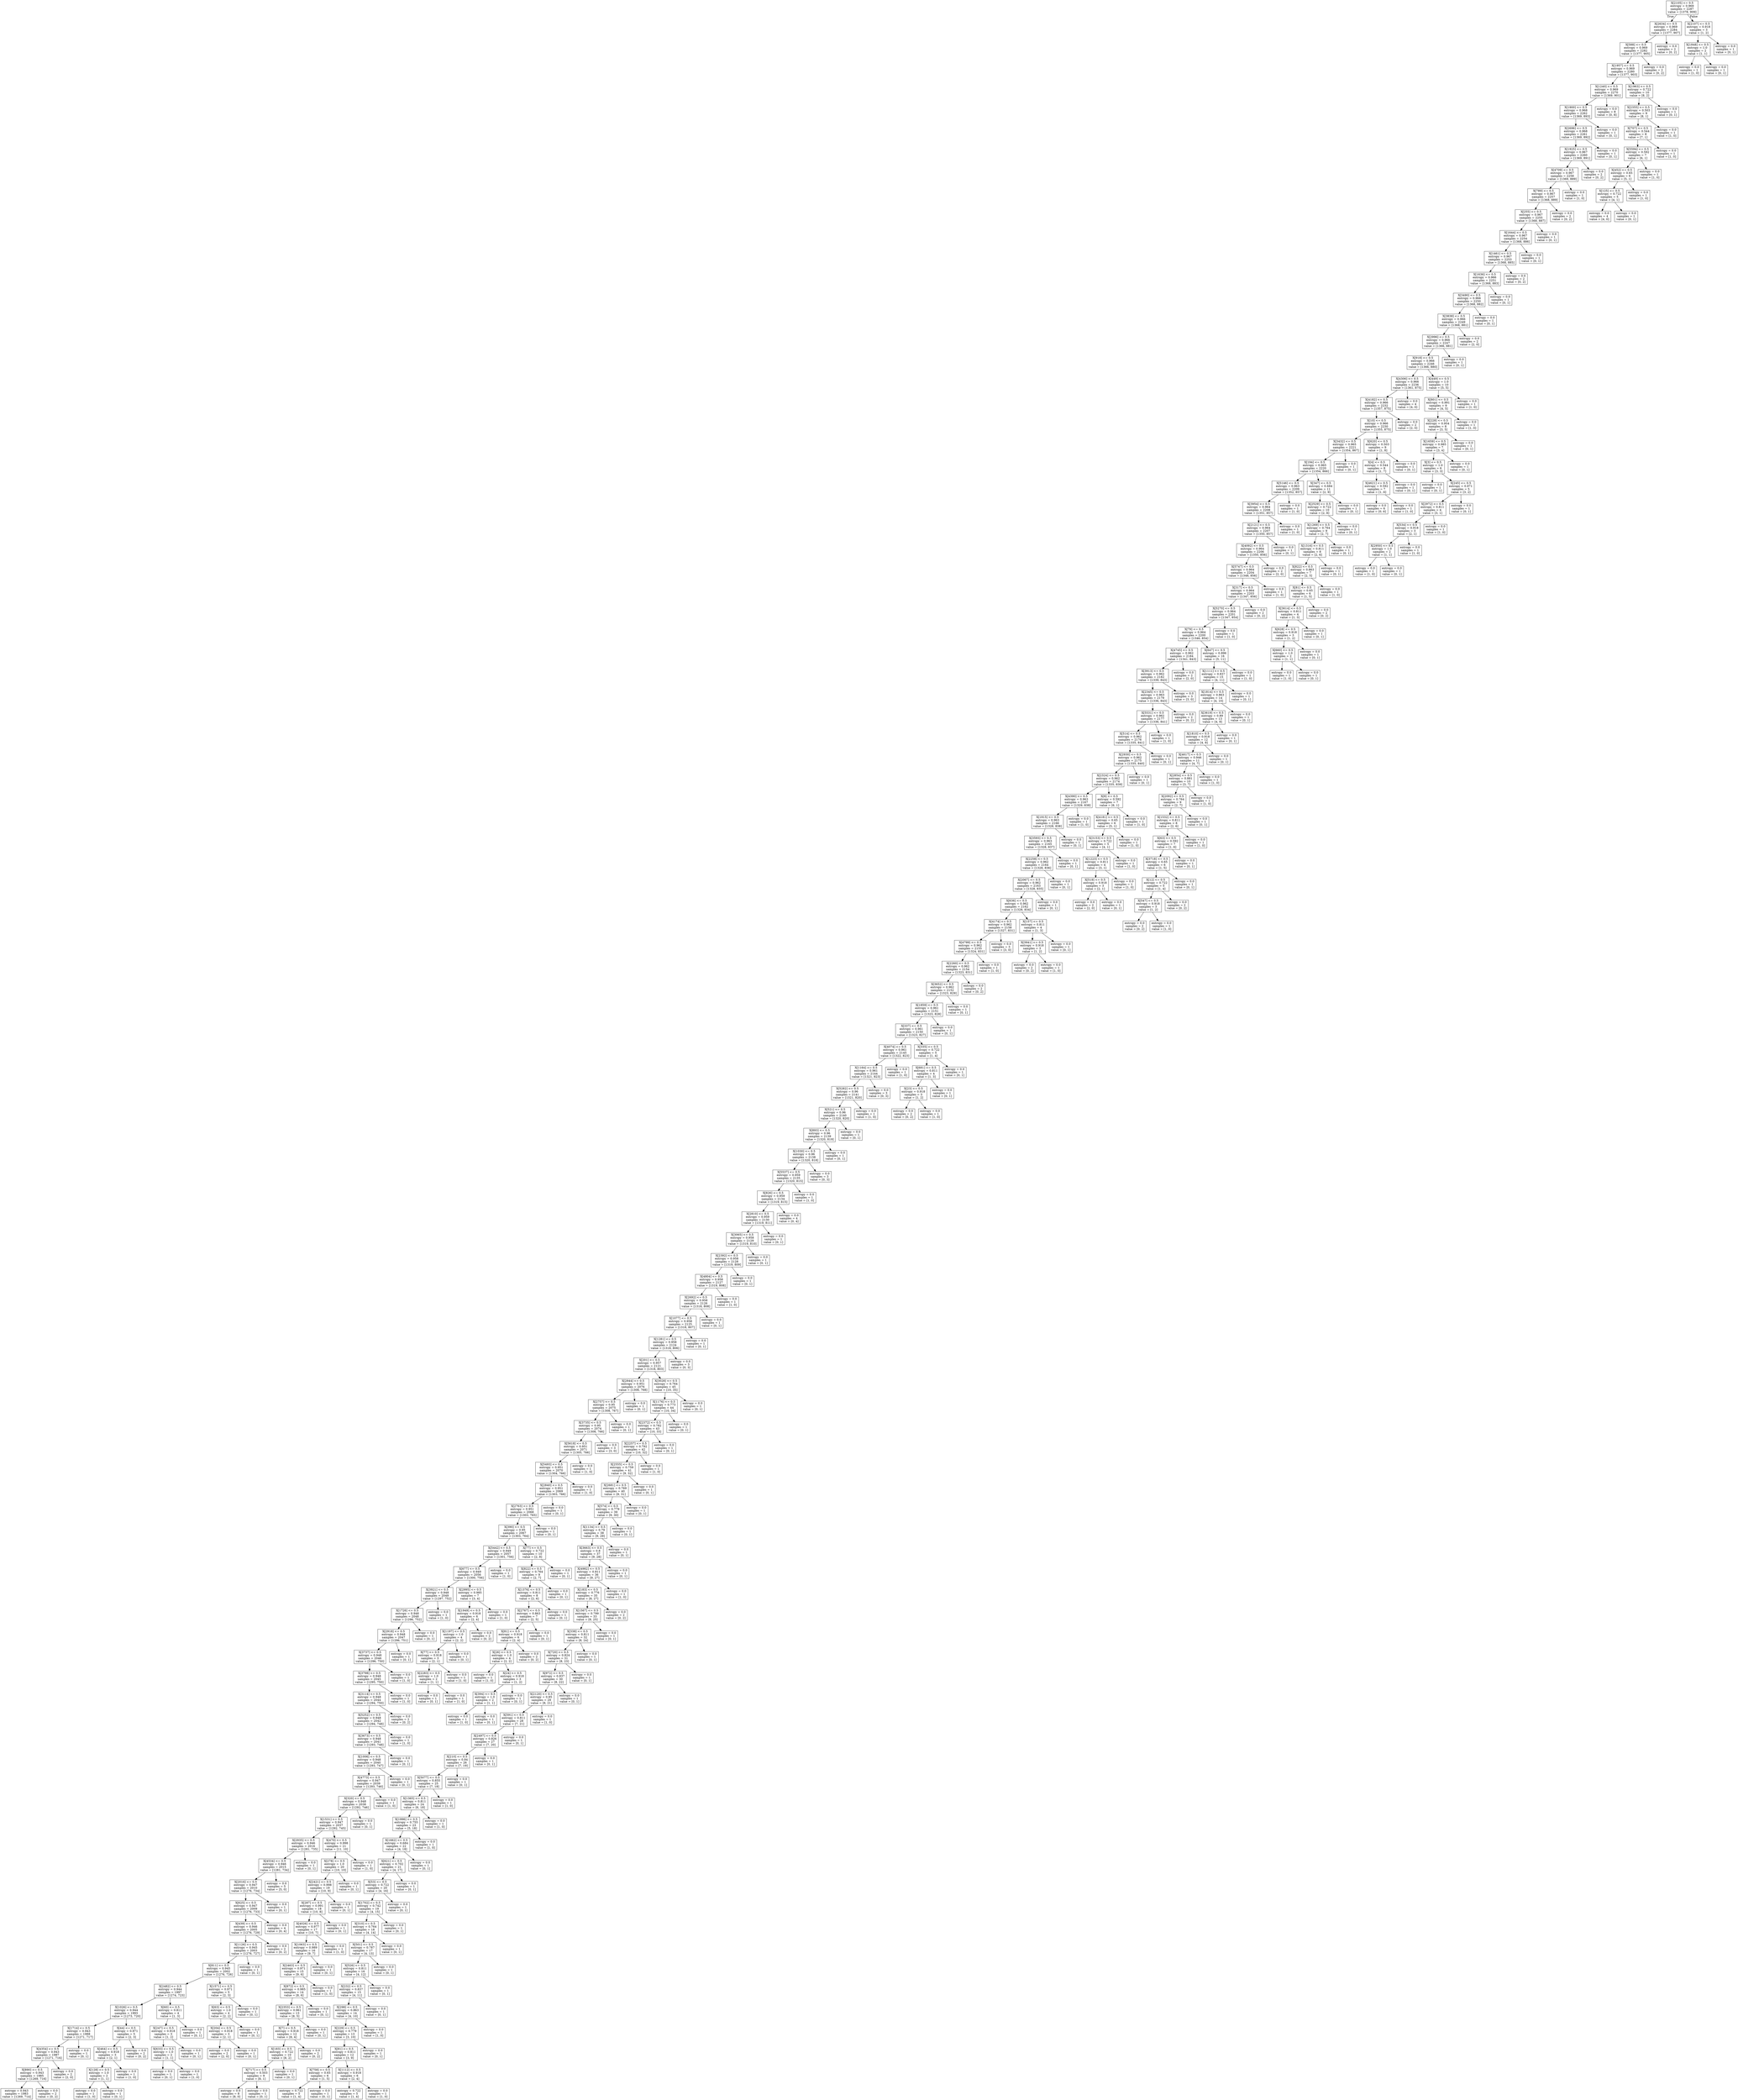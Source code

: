 digraph Tree {
node [shape=box] ;
0 [label="X[2105] <= 0.5\nentropy = 0.969\nsamples = 2287\nvalue = [1378, 909]"] ;
1 [label="X[2634] <= 0.5\nentropy = 0.969\nsamples = 2284\nvalue = [1377, 907]"] ;
0 -> 1 [labeldistance=2.5, labelangle=45, headlabel="True"] ;
2 [label="X[588] <= 0.5\nentropy = 0.969\nsamples = 2282\nvalue = [1377, 905]"] ;
1 -> 2 ;
3 [label="X[1957] <= 0.5\nentropy = 0.969\nsamples = 2280\nvalue = [1377, 903]"] ;
2 -> 3 ;
4 [label="X[1240] <= 0.5\nentropy = 0.969\nsamples = 2270\nvalue = [1369, 901]"] ;
3 -> 4 ;
5 [label="X[1900] <= 0.5\nentropy = 0.968\nsamples = 2262\nvalue = [1369, 893]"] ;
4 -> 5 ;
6 [label="X[2696] <= 0.5\nentropy = 0.968\nsamples = 2261\nvalue = [1369, 892]"] ;
5 -> 6 ;
7 [label="X[1925] <= 0.5\nentropy = 0.967\nsamples = 2260\nvalue = [1369, 891]"] ;
6 -> 7 ;
8 [label="X[4709] <= 0.5\nentropy = 0.967\nsamples = 2258\nvalue = [1369, 889]"] ;
7 -> 8 ;
9 [label="X[789] <= 0.5\nentropy = 0.967\nsamples = 2257\nvalue = [1368, 889]"] ;
8 -> 9 ;
10 [label="X[255] <= 0.5\nentropy = 0.967\nsamples = 2255\nvalue = [1368, 887]"] ;
9 -> 10 ;
11 [label="X[1644] <= 0.5\nentropy = 0.967\nsamples = 2254\nvalue = [1368, 886]"] ;
10 -> 11 ;
12 [label="X[1461] <= 0.5\nentropy = 0.967\nsamples = 2253\nvalue = [1368, 885]"] ;
11 -> 12 ;
13 [label="X[1636] <= 0.5\nentropy = 0.966\nsamples = 2251\nvalue = [1368, 883]"] ;
12 -> 13 ;
14 [label="X[3490] <= 0.5\nentropy = 0.966\nsamples = 2250\nvalue = [1368, 882]"] ;
13 -> 14 ;
15 [label="X[3838] <= 0.5\nentropy = 0.966\nsamples = 2249\nvalue = [1368, 881]"] ;
14 -> 15 ;
16 [label="X[2996] <= 0.5\nentropy = 0.966\nsamples = 2247\nvalue = [1366, 881]"] ;
15 -> 16 ;
17 [label="X[918] <= 0.5\nentropy = 0.966\nsamples = 2246\nvalue = [1366, 880]"] ;
16 -> 17 ;
18 [label="X[4306] <= 0.5\nentropy = 0.966\nsamples = 2236\nvalue = [1361, 875]"] ;
17 -> 18 ;
19 [label="X[4182] <= 0.5\nentropy = 0.966\nsamples = 2232\nvalue = [1357, 875]"] ;
18 -> 19 ;
20 [label="X[10] <= 0.5\nentropy = 0.966\nsamples = 2230\nvalue = [1355, 875]"] ;
19 -> 20 ;
21 [label="X[3432] <= 0.5\nentropy = 0.965\nsamples = 2221\nvalue = [1354, 867]"] ;
20 -> 21 ;
22 [label="X[194] <= 0.5\nentropy = 0.965\nsamples = 2220\nvalue = [1354, 866]"] ;
21 -> 22 ;
23 [label="X[5146] <= 0.5\nentropy = 0.963\nsamples = 2209\nvalue = [1352, 857]"] ;
22 -> 23 ;
24 [label="X[3954] <= 0.5\nentropy = 0.964\nsamples = 2208\nvalue = [1351, 857]"] ;
23 -> 24 ;
25 [label="X[2121] <= 0.5\nentropy = 0.964\nsamples = 2207\nvalue = [1350, 857]"] ;
24 -> 25 ;
26 [label="X[4092] <= 0.5\nentropy = 0.964\nsamples = 2206\nvalue = [1350, 856]"] ;
25 -> 26 ;
27 [label="X[5747] <= 0.5\nentropy = 0.964\nsamples = 2204\nvalue = [1348, 856]"] ;
26 -> 27 ;
28 [label="X[317] <= 0.5\nentropy = 0.964\nsamples = 2203\nvalue = [1347, 856]"] ;
27 -> 28 ;
29 [label="X[5270] <= 0.5\nentropy = 0.964\nsamples = 2201\nvalue = [1347, 854]"] ;
28 -> 29 ;
30 [label="X[79] <= 0.5\nentropy = 0.964\nsamples = 2200\nvalue = [1346, 854]"] ;
29 -> 30 ;
31 [label="X[4745] <= 0.5\nentropy = 0.962\nsamples = 2184\nvalue = [1341, 843]"] ;
30 -> 31 ;
32 [label="X[3913] <= 0.5\nentropy = 0.962\nsamples = 2182\nvalue = [1339, 843]"] ;
31 -> 32 ;
33 [label="X[2345] <= 0.5\nentropy = 0.963\nsamples = 2179\nvalue = [1336, 843]"] ;
32 -> 33 ;
34 [label="X[5531] <= 0.5\nentropy = 0.962\nsamples = 2177\nvalue = [1336, 841]"] ;
33 -> 34 ;
35 [label="X[514] <= 0.5\nentropy = 0.962\nsamples = 2176\nvalue = [1335, 841]"] ;
34 -> 35 ;
36 [label="X[2930] <= 0.5\nentropy = 0.962\nsamples = 2175\nvalue = [1335, 840]"] ;
35 -> 36 ;
37 [label="X[2324] <= 0.5\nentropy = 0.962\nsamples = 2174\nvalue = [1335, 839]"] ;
36 -> 37 ;
38 [label="X[4390] <= 0.5\nentropy = 0.963\nsamples = 2167\nvalue = [1329, 838]"] ;
37 -> 38 ;
39 [label="X[1915] <= 0.5\nentropy = 0.963\nsamples = 2166\nvalue = [1328, 838]"] ;
38 -> 39 ;
40 [label="X[3593] <= 0.5\nentropy = 0.963\nsamples = 2165\nvalue = [1328, 837]"] ;
39 -> 40 ;
41 [label="X[2258] <= 0.5\nentropy = 0.962\nsamples = 2164\nvalue = [1328, 836]"] ;
40 -> 41 ;
42 [label="X[2067] <= 0.5\nentropy = 0.962\nsamples = 2163\nvalue = [1328, 835]"] ;
41 -> 42 ;
43 [label="X[636] <= 0.5\nentropy = 0.962\nsamples = 2162\nvalue = [1328, 834]"] ;
42 -> 43 ;
44 [label="X[4174] <= 0.5\nentropy = 0.962\nsamples = 2158\nvalue = [1327, 831]"] ;
43 -> 44 ;
45 [label="X[4799] <= 0.5\nentropy = 0.962\nsamples = 2155\nvalue = [1324, 831]"] ;
44 -> 45 ;
46 [label="X[2260] <= 0.5\nentropy = 0.962\nsamples = 2154\nvalue = [1323, 831]"] ;
45 -> 46 ;
47 [label="X[3652] <= 0.5\nentropy = 0.962\nsamples = 2152\nvalue = [1323, 829]"] ;
46 -> 47 ;
48 [label="X[1859] <= 0.5\nentropy = 0.961\nsamples = 2151\nvalue = [1323, 828]"] ;
47 -> 48 ;
49 [label="X[337] <= 0.5\nentropy = 0.961\nsamples = 2150\nvalue = [1323, 827]"] ;
48 -> 49 ;
50 [label="X[4074] <= 0.5\nentropy = 0.961\nsamples = 2145\nvalue = [1322, 823]"] ;
49 -> 50 ;
51 [label="X[1164] <= 0.5\nentropy = 0.961\nsamples = 2144\nvalue = [1321, 823]"] ;
50 -> 51 ;
52 [label="X[5282] <= 0.5\nentropy = 0.96\nsamples = 2141\nvalue = [1321, 820]"] ;
51 -> 52 ;
53 [label="X[521] <= 0.5\nentropy = 0.96\nsamples = 2140\nvalue = [1320, 820]"] ;
52 -> 53 ;
54 [label="X[893] <= 0.5\nentropy = 0.96\nsamples = 2139\nvalue = [1320, 819]"] ;
53 -> 54 ;
55 [label="X[1030] <= 0.5\nentropy = 0.96\nsamples = 2138\nvalue = [1320, 818]"] ;
54 -> 55 ;
56 [label="X[5537] <= 0.5\nentropy = 0.959\nsamples = 2135\nvalue = [1320, 815]"] ;
55 -> 56 ;
57 [label="X[826] <= 0.5\nentropy = 0.959\nsamples = 2134\nvalue = [1319, 815]"] ;
56 -> 57 ;
58 [label="X[2810] <= 0.5\nentropy = 0.959\nsamples = 2130\nvalue = [1319, 811]"] ;
57 -> 58 ;
59 [label="X[3065] <= 0.5\nentropy = 0.958\nsamples = 2129\nvalue = [1319, 810]"] ;
58 -> 59 ;
60 [label="X[2392] <= 0.5\nentropy = 0.958\nsamples = 2128\nvalue = [1319, 809]"] ;
59 -> 60 ;
61 [label="X[4804] <= 0.5\nentropy = 0.958\nsamples = 2127\nvalue = [1319, 808]"] ;
60 -> 61 ;
62 [label="X[2692] <= 0.5\nentropy = 0.958\nsamples = 2126\nvalue = [1318, 808]"] ;
61 -> 62 ;
63 [label="X[1077] <= 0.5\nentropy = 0.958\nsamples = 2125\nvalue = [1318, 807]"] ;
62 -> 63 ;
64 [label="X[1281] <= 0.5\nentropy = 0.958\nsamples = 2124\nvalue = [1318, 806]"] ;
63 -> 64 ;
65 [label="X[201] <= 0.5\nentropy = 0.957\nsamples = 2121\nvalue = [1318, 803]"] ;
64 -> 65 ;
66 [label="X[2844] <= 0.5\nentropy = 0.951\nsamples = 2076\nvalue = [1308, 768]"] ;
65 -> 66 ;
67 [label="X[2757] <= 0.5\nentropy = 0.95\nsamples = 2075\nvalue = [1308, 767]"] ;
66 -> 67 ;
68 [label="X[3735] <= 0.5\nentropy = 0.95\nsamples = 2074\nvalue = [1308, 766]"] ;
67 -> 68 ;
69 [label="X[5618] <= 0.5\nentropy = 0.951\nsamples = 2071\nvalue = [1305, 766]"] ;
68 -> 69 ;
70 [label="X[5493] <= 0.5\nentropy = 0.951\nsamples = 2070\nvalue = [1304, 766]"] ;
69 -> 70 ;
71 [label="X[2840] <= 0.5\nentropy = 0.951\nsamples = 2069\nvalue = [1303, 766]"] ;
70 -> 71 ;
72 [label="X[2763] <= 0.5\nentropy = 0.951\nsamples = 2068\nvalue = [1303, 765]"] ;
71 -> 72 ;
73 [label="X[390] <= 0.5\nentropy = 0.95\nsamples = 2067\nvalue = [1303, 764]"] ;
72 -> 73 ;
74 [label="X[5442] <= 0.5\nentropy = 0.949\nsamples = 2057\nvalue = [1301, 756]"] ;
73 -> 74 ;
75 [label="X[677] <= 0.5\nentropy = 0.949\nsamples = 2056\nvalue = [1300, 756]"] ;
74 -> 75 ;
76 [label="X[3921] <= 0.5\nentropy = 0.948\nsamples = 2049\nvalue = [1297, 752]"] ;
75 -> 76 ;
77 [label="X[1726] <= 0.5\nentropy = 0.948\nsamples = 2048\nvalue = [1296, 752]"] ;
76 -> 77 ;
78 [label="X[2918] <= 0.5\nentropy = 0.948\nsamples = 2047\nvalue = [1296, 751]"] ;
77 -> 78 ;
79 [label="X[3737] <= 0.5\nentropy = 0.948\nsamples = 2046\nvalue = [1296, 750]"] ;
78 -> 79 ;
80 [label="X[3798] <= 0.5\nentropy = 0.948\nsamples = 2045\nvalue = [1295, 750]"] ;
79 -> 80 ;
81 [label="X[3114] <= 0.5\nentropy = 0.948\nsamples = 2044\nvalue = [1294, 750]"] ;
80 -> 81 ;
82 [label="X[5252] <= 0.5\nentropy = 0.948\nsamples = 2042\nvalue = [1294, 748]"] ;
81 -> 82 ;
83 [label="X[3673] <= 0.5\nentropy = 0.948\nsamples = 2041\nvalue = [1293, 748]"] ;
82 -> 83 ;
84 [label="X[1006] <= 0.5\nentropy = 0.948\nsamples = 2040\nvalue = [1293, 747]"] ;
83 -> 84 ;
85 [label="X[4773] <= 0.5\nentropy = 0.947\nsamples = 2039\nvalue = [1293, 746]"] ;
84 -> 85 ;
86 [label="X[320] <= 0.5\nentropy = 0.948\nsamples = 2038\nvalue = [1292, 746]"] ;
85 -> 86 ;
87 [label="X[1531] <= 0.5\nentropy = 0.947\nsamples = 2037\nvalue = [1292, 745]"] ;
86 -> 87 ;
88 [label="X[2935] <= 0.5\nentropy = 0.946\nsamples = 2016\nvalue = [1281, 735]"] ;
87 -> 88 ;
89 [label="X[4534] <= 0.5\nentropy = 0.946\nsamples = 2015\nvalue = [1281, 734]"] ;
88 -> 89 ;
90 [label="X[2016] <= 0.5\nentropy = 0.947\nsamples = 2010\nvalue = [1276, 734]"] ;
89 -> 90 ;
91 [label="X[625] <= 0.5\nentropy = 0.947\nsamples = 2009\nvalue = [1276, 733]"] ;
90 -> 91 ;
92 [label="X[439] <= 0.5\nentropy = 0.946\nsamples = 2005\nvalue = [1276, 729]"] ;
91 -> 92 ;
93 [label="X[1126] <= 0.5\nentropy = 0.945\nsamples = 2003\nvalue = [1276, 727]"] ;
92 -> 93 ;
94 [label="X[811] <= 0.5\nentropy = 0.945\nsamples = 2002\nvalue = [1276, 726]"] ;
93 -> 94 ;
95 [label="X[2482] <= 0.5\nentropy = 0.944\nsamples = 1997\nvalue = [1274, 723]"] ;
94 -> 95 ;
96 [label="X[1026] <= 0.5\nentropy = 0.944\nsamples = 1993\nvalue = [1273, 720]"] ;
95 -> 96 ;
97 [label="X[1714] <= 0.5\nentropy = 0.943\nsamples = 1988\nvalue = [1271, 717]"] ;
96 -> 97 ;
98 [label="X[4354] <= 0.5\nentropy = 0.943\nsamples = 1987\nvalue = [1271, 716]"] ;
97 -> 98 ;
99 [label="X[890] <= 0.5\nentropy = 0.943\nsamples = 1985\nvalue = [1269, 716]"] ;
98 -> 99 ;
100 [label="entropy = 0.943\nsamples = 1983\nvalue = [1269, 714]"] ;
99 -> 100 ;
101 [label="entropy = 0.0\nsamples = 2\nvalue = [0, 2]"] ;
99 -> 101 ;
102 [label="entropy = 0.0\nsamples = 2\nvalue = [2, 0]"] ;
98 -> 102 ;
103 [label="entropy = 0.0\nsamples = 1\nvalue = [0, 1]"] ;
97 -> 103 ;
104 [label="X[44] <= 0.5\nentropy = 0.971\nsamples = 5\nvalue = [2, 3]"] ;
96 -> 104 ;
105 [label="X[464] <= 0.5\nentropy = 0.918\nsamples = 3\nvalue = [2, 1]"] ;
104 -> 105 ;
106 [label="X[128] <= 0.5\nentropy = 1.0\nsamples = 2\nvalue = [1, 1]"] ;
105 -> 106 ;
107 [label="entropy = 0.0\nsamples = 1\nvalue = [1, 0]"] ;
106 -> 107 ;
108 [label="entropy = 0.0\nsamples = 1\nvalue = [0, 1]"] ;
106 -> 108 ;
109 [label="entropy = 0.0\nsamples = 1\nvalue = [1, 0]"] ;
105 -> 109 ;
110 [label="entropy = 0.0\nsamples = 2\nvalue = [0, 2]"] ;
104 -> 110 ;
111 [label="X[60] <= 0.5\nentropy = 0.811\nsamples = 4\nvalue = [1, 3]"] ;
95 -> 111 ;
112 [label="X[247] <= 0.5\nentropy = 0.918\nsamples = 3\nvalue = [1, 2]"] ;
111 -> 112 ;
113 [label="X[633] <= 0.5\nentropy = 1.0\nsamples = 2\nvalue = [1, 1]"] ;
112 -> 113 ;
114 [label="entropy = 0.0\nsamples = 1\nvalue = [0, 1]"] ;
113 -> 114 ;
115 [label="entropy = 0.0\nsamples = 1\nvalue = [1, 0]"] ;
113 -> 115 ;
116 [label="entropy = 0.0\nsamples = 1\nvalue = [0, 1]"] ;
112 -> 116 ;
117 [label="entropy = 0.0\nsamples = 1\nvalue = [0, 1]"] ;
111 -> 117 ;
118 [label="X[1571] <= 0.5\nentropy = 0.971\nsamples = 5\nvalue = [2, 3]"] ;
94 -> 118 ;
119 [label="X[63] <= 0.5\nentropy = 1.0\nsamples = 4\nvalue = [2, 2]"] ;
118 -> 119 ;
120 [label="X[204] <= 0.5\nentropy = 0.918\nsamples = 3\nvalue = [2, 1]"] ;
119 -> 120 ;
121 [label="entropy = 0.0\nsamples = 2\nvalue = [2, 0]"] ;
120 -> 121 ;
122 [label="entropy = 0.0\nsamples = 1\nvalue = [0, 1]"] ;
120 -> 122 ;
123 [label="entropy = 0.0\nsamples = 1\nvalue = [0, 1]"] ;
119 -> 123 ;
124 [label="entropy = 0.0\nsamples = 1\nvalue = [0, 1]"] ;
118 -> 124 ;
125 [label="entropy = 0.0\nsamples = 1\nvalue = [0, 1]"] ;
93 -> 125 ;
126 [label="entropy = 0.0\nsamples = 2\nvalue = [0, 2]"] ;
92 -> 126 ;
127 [label="entropy = 0.0\nsamples = 4\nvalue = [0, 4]"] ;
91 -> 127 ;
128 [label="entropy = 0.0\nsamples = 1\nvalue = [0, 1]"] ;
90 -> 128 ;
129 [label="entropy = 0.0\nsamples = 5\nvalue = [5, 0]"] ;
89 -> 129 ;
130 [label="entropy = 0.0\nsamples = 1\nvalue = [0, 1]"] ;
88 -> 130 ;
131 [label="X[470] <= 0.5\nentropy = 0.998\nsamples = 21\nvalue = [11, 10]"] ;
87 -> 131 ;
132 [label="X[278] <= 0.5\nentropy = 1.0\nsamples = 20\nvalue = [10, 10]"] ;
131 -> 132 ;
133 [label="X[2421] <= 0.5\nentropy = 0.998\nsamples = 19\nvalue = [10, 9]"] ;
132 -> 133 ;
134 [label="X[287] <= 0.5\nentropy = 0.991\nsamples = 18\nvalue = [10, 8]"] ;
133 -> 134 ;
135 [label="X[4026] <= 0.5\nentropy = 0.977\nsamples = 17\nvalue = [10, 7]"] ;
134 -> 135 ;
136 [label="X[1063] <= 0.5\nentropy = 0.989\nsamples = 16\nvalue = [9, 7]"] ;
135 -> 136 ;
137 [label="X[2463] <= 0.5\nentropy = 0.971\nsamples = 15\nvalue = [9, 6]"] ;
136 -> 137 ;
138 [label="X[872] <= 0.5\nentropy = 0.985\nsamples = 14\nvalue = [8, 6]"] ;
137 -> 138 ;
139 [label="X[2353] <= 0.5\nentropy = 0.961\nsamples = 13\nvalue = [8, 5]"] ;
138 -> 139 ;
140 [label="X[7] <= 0.5\nentropy = 0.918\nsamples = 12\nvalue = [8, 4]"] ;
139 -> 140 ;
141 [label="X[183] <= 0.5\nentropy = 0.722\nsamples = 10\nvalue = [8, 2]"] ;
140 -> 141 ;
142 [label="X[717] <= 0.5\nentropy = 0.503\nsamples = 9\nvalue = [8, 1]"] ;
141 -> 142 ;
143 [label="entropy = 0.0\nsamples = 8\nvalue = [8, 0]"] ;
142 -> 143 ;
144 [label="entropy = 0.0\nsamples = 1\nvalue = [0, 1]"] ;
142 -> 144 ;
145 [label="entropy = 0.0\nsamples = 1\nvalue = [0, 1]"] ;
141 -> 145 ;
146 [label="entropy = 0.0\nsamples = 2\nvalue = [0, 2]"] ;
140 -> 146 ;
147 [label="entropy = 0.0\nsamples = 1\nvalue = [0, 1]"] ;
139 -> 147 ;
148 [label="entropy = 0.0\nsamples = 1\nvalue = [0, 1]"] ;
138 -> 148 ;
149 [label="entropy = 0.0\nsamples = 1\nvalue = [1, 0]"] ;
137 -> 149 ;
150 [label="entropy = 0.0\nsamples = 1\nvalue = [0, 1]"] ;
136 -> 150 ;
151 [label="entropy = 0.0\nsamples = 1\nvalue = [1, 0]"] ;
135 -> 151 ;
152 [label="entropy = 0.0\nsamples = 1\nvalue = [0, 1]"] ;
134 -> 152 ;
153 [label="entropy = 0.0\nsamples = 1\nvalue = [0, 1]"] ;
133 -> 153 ;
154 [label="entropy = 0.0\nsamples = 1\nvalue = [0, 1]"] ;
132 -> 154 ;
155 [label="entropy = 0.0\nsamples = 1\nvalue = [1, 0]"] ;
131 -> 155 ;
156 [label="entropy = 0.0\nsamples = 1\nvalue = [0, 1]"] ;
86 -> 156 ;
157 [label="entropy = 0.0\nsamples = 1\nvalue = [1, 0]"] ;
85 -> 157 ;
158 [label="entropy = 0.0\nsamples = 1\nvalue = [0, 1]"] ;
84 -> 158 ;
159 [label="entropy = 0.0\nsamples = 1\nvalue = [0, 1]"] ;
83 -> 159 ;
160 [label="entropy = 0.0\nsamples = 1\nvalue = [1, 0]"] ;
82 -> 160 ;
161 [label="entropy = 0.0\nsamples = 2\nvalue = [0, 2]"] ;
81 -> 161 ;
162 [label="entropy = 0.0\nsamples = 1\nvalue = [1, 0]"] ;
80 -> 162 ;
163 [label="entropy = 0.0\nsamples = 1\nvalue = [1, 0]"] ;
79 -> 163 ;
164 [label="entropy = 0.0\nsamples = 1\nvalue = [0, 1]"] ;
78 -> 164 ;
165 [label="entropy = 0.0\nsamples = 1\nvalue = [0, 1]"] ;
77 -> 165 ;
166 [label="entropy = 0.0\nsamples = 1\nvalue = [1, 0]"] ;
76 -> 166 ;
167 [label="X[2995] <= 0.5\nentropy = 0.985\nsamples = 7\nvalue = [3, 4]"] ;
75 -> 167 ;
168 [label="X[1949] <= 0.5\nentropy = 0.918\nsamples = 6\nvalue = [2, 4]"] ;
167 -> 168 ;
169 [label="X[1197] <= 0.5\nentropy = 1.0\nsamples = 4\nvalue = [2, 2]"] ;
168 -> 169 ;
170 [label="X[77] <= 0.5\nentropy = 0.918\nsamples = 3\nvalue = [2, 1]"] ;
169 -> 170 ;
171 [label="X[2283] <= 0.5\nentropy = 1.0\nsamples = 2\nvalue = [1, 1]"] ;
170 -> 171 ;
172 [label="entropy = 0.0\nsamples = 1\nvalue = [0, 1]"] ;
171 -> 172 ;
173 [label="entropy = 0.0\nsamples = 1\nvalue = [1, 0]"] ;
171 -> 173 ;
174 [label="entropy = 0.0\nsamples = 1\nvalue = [1, 0]"] ;
170 -> 174 ;
175 [label="entropy = 0.0\nsamples = 1\nvalue = [0, 1]"] ;
169 -> 175 ;
176 [label="entropy = 0.0\nsamples = 2\nvalue = [0, 2]"] ;
168 -> 176 ;
177 [label="entropy = 0.0\nsamples = 1\nvalue = [1, 0]"] ;
167 -> 177 ;
178 [label="entropy = 0.0\nsamples = 1\nvalue = [1, 0]"] ;
74 -> 178 ;
179 [label="X[77] <= 0.5\nentropy = 0.722\nsamples = 10\nvalue = [2, 8]"] ;
73 -> 179 ;
180 [label="X[822] <= 0.5\nentropy = 0.764\nsamples = 9\nvalue = [2, 7]"] ;
179 -> 180 ;
181 [label="X[1376] <= 0.5\nentropy = 0.811\nsamples = 8\nvalue = [2, 6]"] ;
180 -> 181 ;
182 [label="X[2767] <= 0.5\nentropy = 0.863\nsamples = 7\nvalue = [2, 5]"] ;
181 -> 182 ;
183 [label="X[81] <= 0.5\nentropy = 0.918\nsamples = 6\nvalue = [2, 4]"] ;
182 -> 183 ;
184 [label="X[26] <= 0.5\nentropy = 1.0\nsamples = 4\nvalue = [2, 2]"] ;
183 -> 184 ;
185 [label="entropy = 0.0\nsamples = 1\nvalue = [1, 0]"] ;
184 -> 185 ;
186 [label="X[24] <= 0.5\nentropy = 0.918\nsamples = 3\nvalue = [1, 2]"] ;
184 -> 186 ;
187 [label="X[394] <= 0.5\nentropy = 1.0\nsamples = 2\nvalue = [1, 1]"] ;
186 -> 187 ;
188 [label="entropy = 0.0\nsamples = 1\nvalue = [1, 0]"] ;
187 -> 188 ;
189 [label="entropy = 0.0\nsamples = 1\nvalue = [0, 1]"] ;
187 -> 189 ;
190 [label="entropy = 0.0\nsamples = 1\nvalue = [0, 1]"] ;
186 -> 190 ;
191 [label="entropy = 0.0\nsamples = 2\nvalue = [0, 2]"] ;
183 -> 191 ;
192 [label="entropy = 0.0\nsamples = 1\nvalue = [0, 1]"] ;
182 -> 192 ;
193 [label="entropy = 0.0\nsamples = 1\nvalue = [0, 1]"] ;
181 -> 193 ;
194 [label="entropy = 0.0\nsamples = 1\nvalue = [0, 1]"] ;
180 -> 194 ;
195 [label="entropy = 0.0\nsamples = 1\nvalue = [0, 1]"] ;
179 -> 195 ;
196 [label="entropy = 0.0\nsamples = 1\nvalue = [0, 1]"] ;
72 -> 196 ;
197 [label="entropy = 0.0\nsamples = 1\nvalue = [0, 1]"] ;
71 -> 197 ;
198 [label="entropy = 0.0\nsamples = 1\nvalue = [1, 0]"] ;
70 -> 198 ;
199 [label="entropy = 0.0\nsamples = 1\nvalue = [1, 0]"] ;
69 -> 199 ;
200 [label="entropy = 0.0\nsamples = 3\nvalue = [3, 0]"] ;
68 -> 200 ;
201 [label="entropy = 0.0\nsamples = 1\nvalue = [0, 1]"] ;
67 -> 201 ;
202 [label="entropy = 0.0\nsamples = 1\nvalue = [0, 1]"] ;
66 -> 202 ;
203 [label="X[3028] <= 0.5\nentropy = 0.764\nsamples = 45\nvalue = [10, 35]"] ;
65 -> 203 ;
204 [label="X[1176] <= 0.5\nentropy = 0.773\nsamples = 44\nvalue = [10, 34]"] ;
203 -> 204 ;
205 [label="X[2372] <= 0.5\nentropy = 0.782\nsamples = 43\nvalue = [10, 33]"] ;
204 -> 205 ;
206 [label="X[2257] <= 0.5\nentropy = 0.792\nsamples = 42\nvalue = [10, 32]"] ;
205 -> 206 ;
207 [label="X[2555] <= 0.5\nentropy = 0.759\nsamples = 41\nvalue = [9, 32]"] ;
206 -> 207 ;
208 [label="X[2681] <= 0.5\nentropy = 0.769\nsamples = 40\nvalue = [9, 31]"] ;
207 -> 208 ;
209 [label="X[574] <= 0.5\nentropy = 0.779\nsamples = 39\nvalue = [9, 30]"] ;
208 -> 209 ;
210 [label="X[1134] <= 0.5\nentropy = 0.79\nsamples = 38\nvalue = [9, 29]"] ;
209 -> 210 ;
211 [label="X[3663] <= 0.5\nentropy = 0.8\nsamples = 37\nvalue = [9, 28]"] ;
210 -> 211 ;
212 [label="X[4982] <= 0.5\nentropy = 0.811\nsamples = 36\nvalue = [9, 27]"] ;
211 -> 212 ;
213 [label="X[183] <= 0.5\nentropy = 0.776\nsamples = 35\nvalue = [8, 27]"] ;
212 -> 213 ;
214 [label="X[1567] <= 0.5\nentropy = 0.799\nsamples = 33\nvalue = [8, 25]"] ;
213 -> 214 ;
215 [label="X[338] <= 0.5\nentropy = 0.811\nsamples = 32\nvalue = [8, 24]"] ;
214 -> 215 ;
216 [label="X[720] <= 0.5\nentropy = 0.824\nsamples = 31\nvalue = [8, 23]"] ;
215 -> 216 ;
217 [label="X[972] <= 0.5\nentropy = 0.837\nsamples = 30\nvalue = [8, 22]"] ;
216 -> 217 ;
218 [label="X[2120] <= 0.5\nentropy = 0.85\nsamples = 29\nvalue = [8, 21]"] ;
217 -> 218 ;
219 [label="X[591] <= 0.5\nentropy = 0.811\nsamples = 28\nvalue = [7, 21]"] ;
218 -> 219 ;
220 [label="X[2497] <= 0.5\nentropy = 0.826\nsamples = 27\nvalue = [7, 20]"] ;
219 -> 220 ;
221 [label="X[210] <= 0.5\nentropy = 0.84\nsamples = 26\nvalue = [7, 19]"] ;
220 -> 221 ;
222 [label="X[5077] <= 0.5\nentropy = 0.855\nsamples = 25\nvalue = [7, 18]"] ;
221 -> 222 ;
223 [label="X[1365] <= 0.5\nentropy = 0.811\nsamples = 24\nvalue = [6, 18]"] ;
222 -> 223 ;
224 [label="X[1996] <= 0.5\nentropy = 0.755\nsamples = 23\nvalue = [5, 18]"] ;
223 -> 224 ;
225 [label="X[1662] <= 0.5\nentropy = 0.684\nsamples = 22\nvalue = [4, 18]"] ;
224 -> 225 ;
226 [label="X[621] <= 0.5\nentropy = 0.702\nsamples = 21\nvalue = [4, 17]"] ;
225 -> 226 ;
227 [label="X[53] <= 0.5\nentropy = 0.722\nsamples = 20\nvalue = [4, 16]"] ;
226 -> 227 ;
228 [label="X[1702] <= 0.5\nentropy = 0.742\nsamples = 19\nvalue = [4, 15]"] ;
227 -> 228 ;
229 [label="X[310] <= 0.5\nentropy = 0.764\nsamples = 18\nvalue = [4, 14]"] ;
228 -> 229 ;
230 [label="X[501] <= 0.5\nentropy = 0.787\nsamples = 17\nvalue = [4, 13]"] ;
229 -> 230 ;
231 [label="X[526] <= 0.5\nentropy = 0.811\nsamples = 16\nvalue = [4, 12]"] ;
230 -> 231 ;
232 [label="X[232] <= 0.5\nentropy = 0.837\nsamples = 15\nvalue = [4, 11]"] ;
231 -> 232 ;
233 [label="X[298] <= 0.5\nentropy = 0.863\nsamples = 14\nvalue = [4, 10]"] ;
232 -> 233 ;
234 [label="X[229] <= 0.5\nentropy = 0.779\nsamples = 13\nvalue = [3, 10]"] ;
233 -> 234 ;
235 [label="X[81] <= 0.5\nentropy = 0.811\nsamples = 12\nvalue = [3, 9]"] ;
234 -> 235 ;
236 [label="X[758] <= 0.5\nentropy = 0.65\nsamples = 6\nvalue = [1, 5]"] ;
235 -> 236 ;
237 [label="entropy = 0.722\nsamples = 5\nvalue = [1, 4]"] ;
236 -> 237 ;
238 [label="entropy = 0.0\nsamples = 1\nvalue = [0, 1]"] ;
236 -> 238 ;
239 [label="X[1112] <= 0.5\nentropy = 0.918\nsamples = 6\nvalue = [2, 4]"] ;
235 -> 239 ;
240 [label="entropy = 0.722\nsamples = 5\nvalue = [1, 4]"] ;
239 -> 240 ;
241 [label="entropy = 0.0\nsamples = 1\nvalue = [1, 0]"] ;
239 -> 241 ;
242 [label="entropy = 0.0\nsamples = 1\nvalue = [0, 1]"] ;
234 -> 242 ;
243 [label="entropy = 0.0\nsamples = 1\nvalue = [1, 0]"] ;
233 -> 243 ;
244 [label="entropy = 0.0\nsamples = 1\nvalue = [0, 1]"] ;
232 -> 244 ;
245 [label="entropy = 0.0\nsamples = 1\nvalue = [0, 1]"] ;
231 -> 245 ;
246 [label="entropy = 0.0\nsamples = 1\nvalue = [0, 1]"] ;
230 -> 246 ;
247 [label="entropy = 0.0\nsamples = 1\nvalue = [0, 1]"] ;
229 -> 247 ;
248 [label="entropy = 0.0\nsamples = 1\nvalue = [0, 1]"] ;
228 -> 248 ;
249 [label="entropy = 0.0\nsamples = 1\nvalue = [0, 1]"] ;
227 -> 249 ;
250 [label="entropy = 0.0\nsamples = 1\nvalue = [0, 1]"] ;
226 -> 250 ;
251 [label="entropy = 0.0\nsamples = 1\nvalue = [0, 1]"] ;
225 -> 251 ;
252 [label="entropy = 0.0\nsamples = 1\nvalue = [1, 0]"] ;
224 -> 252 ;
253 [label="entropy = 0.0\nsamples = 1\nvalue = [1, 0]"] ;
223 -> 253 ;
254 [label="entropy = 0.0\nsamples = 1\nvalue = [1, 0]"] ;
222 -> 254 ;
255 [label="entropy = 0.0\nsamples = 1\nvalue = [0, 1]"] ;
221 -> 255 ;
256 [label="entropy = 0.0\nsamples = 1\nvalue = [0, 1]"] ;
220 -> 256 ;
257 [label="entropy = 0.0\nsamples = 1\nvalue = [0, 1]"] ;
219 -> 257 ;
258 [label="entropy = 0.0\nsamples = 1\nvalue = [1, 0]"] ;
218 -> 258 ;
259 [label="entropy = 0.0\nsamples = 1\nvalue = [0, 1]"] ;
217 -> 259 ;
260 [label="entropy = 0.0\nsamples = 1\nvalue = [0, 1]"] ;
216 -> 260 ;
261 [label="entropy = 0.0\nsamples = 1\nvalue = [0, 1]"] ;
215 -> 261 ;
262 [label="entropy = 0.0\nsamples = 1\nvalue = [0, 1]"] ;
214 -> 262 ;
263 [label="entropy = 0.0\nsamples = 2\nvalue = [0, 2]"] ;
213 -> 263 ;
264 [label="entropy = 0.0\nsamples = 1\nvalue = [1, 0]"] ;
212 -> 264 ;
265 [label="entropy = 0.0\nsamples = 1\nvalue = [0, 1]"] ;
211 -> 265 ;
266 [label="entropy = 0.0\nsamples = 1\nvalue = [0, 1]"] ;
210 -> 266 ;
267 [label="entropy = 0.0\nsamples = 1\nvalue = [0, 1]"] ;
209 -> 267 ;
268 [label="entropy = 0.0\nsamples = 1\nvalue = [0, 1]"] ;
208 -> 268 ;
269 [label="entropy = 0.0\nsamples = 1\nvalue = [0, 1]"] ;
207 -> 269 ;
270 [label="entropy = 0.0\nsamples = 1\nvalue = [1, 0]"] ;
206 -> 270 ;
271 [label="entropy = 0.0\nsamples = 1\nvalue = [0, 1]"] ;
205 -> 271 ;
272 [label="entropy = 0.0\nsamples = 1\nvalue = [0, 1]"] ;
204 -> 272 ;
273 [label="entropy = 0.0\nsamples = 1\nvalue = [0, 1]"] ;
203 -> 273 ;
274 [label="entropy = 0.0\nsamples = 3\nvalue = [0, 3]"] ;
64 -> 274 ;
275 [label="entropy = 0.0\nsamples = 1\nvalue = [0, 1]"] ;
63 -> 275 ;
276 [label="entropy = 0.0\nsamples = 1\nvalue = [0, 1]"] ;
62 -> 276 ;
277 [label="entropy = 0.0\nsamples = 1\nvalue = [1, 0]"] ;
61 -> 277 ;
278 [label="entropy = 0.0\nsamples = 1\nvalue = [0, 1]"] ;
60 -> 278 ;
279 [label="entropy = 0.0\nsamples = 1\nvalue = [0, 1]"] ;
59 -> 279 ;
280 [label="entropy = 0.0\nsamples = 1\nvalue = [0, 1]"] ;
58 -> 280 ;
281 [label="entropy = 0.0\nsamples = 4\nvalue = [0, 4]"] ;
57 -> 281 ;
282 [label="entropy = 0.0\nsamples = 1\nvalue = [1, 0]"] ;
56 -> 282 ;
283 [label="entropy = 0.0\nsamples = 3\nvalue = [0, 3]"] ;
55 -> 283 ;
284 [label="entropy = 0.0\nsamples = 1\nvalue = [0, 1]"] ;
54 -> 284 ;
285 [label="entropy = 0.0\nsamples = 1\nvalue = [0, 1]"] ;
53 -> 285 ;
286 [label="entropy = 0.0\nsamples = 1\nvalue = [1, 0]"] ;
52 -> 286 ;
287 [label="entropy = 0.0\nsamples = 3\nvalue = [0, 3]"] ;
51 -> 287 ;
288 [label="entropy = 0.0\nsamples = 1\nvalue = [1, 0]"] ;
50 -> 288 ;
289 [label="X[335] <= 0.5\nentropy = 0.722\nsamples = 5\nvalue = [1, 4]"] ;
49 -> 289 ;
290 [label="X[681] <= 0.5\nentropy = 0.811\nsamples = 4\nvalue = [1, 3]"] ;
289 -> 290 ;
291 [label="X[23] <= 0.5\nentropy = 0.918\nsamples = 3\nvalue = [1, 2]"] ;
290 -> 291 ;
292 [label="entropy = 0.0\nsamples = 2\nvalue = [0, 2]"] ;
291 -> 292 ;
293 [label="entropy = 0.0\nsamples = 1\nvalue = [1, 0]"] ;
291 -> 293 ;
294 [label="entropy = 0.0\nsamples = 1\nvalue = [0, 1]"] ;
290 -> 294 ;
295 [label="entropy = 0.0\nsamples = 1\nvalue = [0, 1]"] ;
289 -> 295 ;
296 [label="entropy = 0.0\nsamples = 1\nvalue = [0, 1]"] ;
48 -> 296 ;
297 [label="entropy = 0.0\nsamples = 1\nvalue = [0, 1]"] ;
47 -> 297 ;
298 [label="entropy = 0.0\nsamples = 2\nvalue = [0, 2]"] ;
46 -> 298 ;
299 [label="entropy = 0.0\nsamples = 1\nvalue = [1, 0]"] ;
45 -> 299 ;
300 [label="entropy = 0.0\nsamples = 3\nvalue = [3, 0]"] ;
44 -> 300 ;
301 [label="X[157] <= 0.5\nentropy = 0.811\nsamples = 4\nvalue = [1, 3]"] ;
43 -> 301 ;
302 [label="X[3941] <= 0.5\nentropy = 0.918\nsamples = 3\nvalue = [1, 2]"] ;
301 -> 302 ;
303 [label="entropy = 0.0\nsamples = 2\nvalue = [0, 2]"] ;
302 -> 303 ;
304 [label="entropy = 0.0\nsamples = 1\nvalue = [1, 0]"] ;
302 -> 304 ;
305 [label="entropy = 0.0\nsamples = 1\nvalue = [0, 1]"] ;
301 -> 305 ;
306 [label="entropy = 0.0\nsamples = 1\nvalue = [0, 1]"] ;
42 -> 306 ;
307 [label="entropy = 0.0\nsamples = 1\nvalue = [0, 1]"] ;
41 -> 307 ;
308 [label="entropy = 0.0\nsamples = 1\nvalue = [0, 1]"] ;
40 -> 308 ;
309 [label="entropy = 0.0\nsamples = 1\nvalue = [0, 1]"] ;
39 -> 309 ;
310 [label="entropy = 0.0\nsamples = 1\nvalue = [1, 0]"] ;
38 -> 310 ;
311 [label="X[8] <= 0.5\nentropy = 0.592\nsamples = 7\nvalue = [6, 1]"] ;
37 -> 311 ;
312 [label="X[4181] <= 0.5\nentropy = 0.65\nsamples = 6\nvalue = [5, 1]"] ;
311 -> 312 ;
313 [label="X[3153] <= 0.5\nentropy = 0.722\nsamples = 5\nvalue = [4, 1]"] ;
312 -> 313 ;
314 [label="X[1223] <= 0.5\nentropy = 0.811\nsamples = 4\nvalue = [3, 1]"] ;
313 -> 314 ;
315 [label="X[519] <= 0.5\nentropy = 0.918\nsamples = 3\nvalue = [2, 1]"] ;
314 -> 315 ;
316 [label="entropy = 0.0\nsamples = 2\nvalue = [2, 0]"] ;
315 -> 316 ;
317 [label="entropy = 0.0\nsamples = 1\nvalue = [0, 1]"] ;
315 -> 317 ;
318 [label="entropy = 0.0\nsamples = 1\nvalue = [1, 0]"] ;
314 -> 318 ;
319 [label="entropy = 0.0\nsamples = 1\nvalue = [1, 0]"] ;
313 -> 319 ;
320 [label="entropy = 0.0\nsamples = 1\nvalue = [1, 0]"] ;
312 -> 320 ;
321 [label="entropy = 0.0\nsamples = 1\nvalue = [1, 0]"] ;
311 -> 321 ;
322 [label="entropy = 0.0\nsamples = 1\nvalue = [0, 1]"] ;
36 -> 322 ;
323 [label="entropy = 0.0\nsamples = 1\nvalue = [0, 1]"] ;
35 -> 323 ;
324 [label="entropy = 0.0\nsamples = 1\nvalue = [1, 0]"] ;
34 -> 324 ;
325 [label="entropy = 0.0\nsamples = 2\nvalue = [0, 2]"] ;
33 -> 325 ;
326 [label="entropy = 0.0\nsamples = 3\nvalue = [3, 0]"] ;
32 -> 326 ;
327 [label="entropy = 0.0\nsamples = 2\nvalue = [2, 0]"] ;
31 -> 327 ;
328 [label="X[647] <= 0.5\nentropy = 0.896\nsamples = 16\nvalue = [5, 11]"] ;
30 -> 328 ;
329 [label="X[1111] <= 0.5\nentropy = 0.837\nsamples = 15\nvalue = [4, 11]"] ;
328 -> 329 ;
330 [label="X[1814] <= 0.5\nentropy = 0.863\nsamples = 14\nvalue = [4, 10]"] ;
329 -> 330 ;
331 [label="X[3619] <= 0.5\nentropy = 0.89\nsamples = 13\nvalue = [4, 9]"] ;
330 -> 331 ;
332 [label="X[1810] <= 0.5\nentropy = 0.918\nsamples = 12\nvalue = [4, 8]"] ;
331 -> 332 ;
333 [label="X[4617] <= 0.5\nentropy = 0.946\nsamples = 11\nvalue = [4, 7]"] ;
332 -> 333 ;
334 [label="X[2854] <= 0.5\nentropy = 0.881\nsamples = 10\nvalue = [3, 7]"] ;
333 -> 334 ;
335 [label="X[2092] <= 0.5\nentropy = 0.764\nsamples = 9\nvalue = [2, 7]"] ;
334 -> 335 ;
336 [label="X[1532] <= 0.5\nentropy = 0.811\nsamples = 8\nvalue = [2, 6]"] ;
335 -> 336 ;
337 [label="X[63] <= 0.5\nentropy = 0.592\nsamples = 7\nvalue = [1, 6]"] ;
336 -> 337 ;
338 [label="X[3718] <= 0.5\nentropy = 0.65\nsamples = 6\nvalue = [1, 5]"] ;
337 -> 338 ;
339 [label="X[12] <= 0.5\nentropy = 0.722\nsamples = 5\nvalue = [1, 4]"] ;
338 -> 339 ;
340 [label="X[547] <= 0.5\nentropy = 0.918\nsamples = 3\nvalue = [1, 2]"] ;
339 -> 340 ;
341 [label="entropy = 0.0\nsamples = 2\nvalue = [0, 2]"] ;
340 -> 341 ;
342 [label="entropy = 0.0\nsamples = 1\nvalue = [1, 0]"] ;
340 -> 342 ;
343 [label="entropy = 0.0\nsamples = 2\nvalue = [0, 2]"] ;
339 -> 343 ;
344 [label="entropy = 0.0\nsamples = 1\nvalue = [0, 1]"] ;
338 -> 344 ;
345 [label="entropy = 0.0\nsamples = 1\nvalue = [0, 1]"] ;
337 -> 345 ;
346 [label="entropy = 0.0\nsamples = 1\nvalue = [1, 0]"] ;
336 -> 346 ;
347 [label="entropy = 0.0\nsamples = 1\nvalue = [0, 1]"] ;
335 -> 347 ;
348 [label="entropy = 0.0\nsamples = 1\nvalue = [1, 0]"] ;
334 -> 348 ;
349 [label="entropy = 0.0\nsamples = 1\nvalue = [1, 0]"] ;
333 -> 349 ;
350 [label="entropy = 0.0\nsamples = 1\nvalue = [0, 1]"] ;
332 -> 350 ;
351 [label="entropy = 0.0\nsamples = 1\nvalue = [0, 1]"] ;
331 -> 351 ;
352 [label="entropy = 0.0\nsamples = 1\nvalue = [0, 1]"] ;
330 -> 352 ;
353 [label="entropy = 0.0\nsamples = 1\nvalue = [0, 1]"] ;
329 -> 353 ;
354 [label="entropy = 0.0\nsamples = 1\nvalue = [1, 0]"] ;
328 -> 354 ;
355 [label="entropy = 0.0\nsamples = 1\nvalue = [1, 0]"] ;
29 -> 355 ;
356 [label="entropy = 0.0\nsamples = 2\nvalue = [0, 2]"] ;
28 -> 356 ;
357 [label="entropy = 0.0\nsamples = 1\nvalue = [1, 0]"] ;
27 -> 357 ;
358 [label="entropy = 0.0\nsamples = 2\nvalue = [2, 0]"] ;
26 -> 358 ;
359 [label="entropy = 0.0\nsamples = 1\nvalue = [0, 1]"] ;
25 -> 359 ;
360 [label="entropy = 0.0\nsamples = 1\nvalue = [1, 0]"] ;
24 -> 360 ;
361 [label="entropy = 0.0\nsamples = 1\nvalue = [1, 0]"] ;
23 -> 361 ;
362 [label="X[347] <= 0.5\nentropy = 0.684\nsamples = 11\nvalue = [2, 9]"] ;
22 -> 362 ;
363 [label="X[2529] <= 0.5\nentropy = 0.722\nsamples = 10\nvalue = [2, 8]"] ;
362 -> 363 ;
364 [label="X[1269] <= 0.5\nentropy = 0.764\nsamples = 9\nvalue = [2, 7]"] ;
363 -> 364 ;
365 [label="X[1316] <= 0.5\nentropy = 0.811\nsamples = 8\nvalue = [2, 6]"] ;
364 -> 365 ;
366 [label="X[822] <= 0.5\nentropy = 0.863\nsamples = 7\nvalue = [2, 5]"] ;
365 -> 366 ;
367 [label="X[81] <= 0.5\nentropy = 0.65\nsamples = 6\nvalue = [1, 5]"] ;
366 -> 367 ;
368 [label="X[3614] <= 0.5\nentropy = 0.811\nsamples = 4\nvalue = [1, 3]"] ;
367 -> 368 ;
369 [label="X[628] <= 0.5\nentropy = 0.918\nsamples = 3\nvalue = [1, 2]"] ;
368 -> 369 ;
370 [label="X[660] <= 0.5\nentropy = 1.0\nsamples = 2\nvalue = [1, 1]"] ;
369 -> 370 ;
371 [label="entropy = 0.0\nsamples = 1\nvalue = [1, 0]"] ;
370 -> 371 ;
372 [label="entropy = 0.0\nsamples = 1\nvalue = [0, 1]"] ;
370 -> 372 ;
373 [label="entropy = 0.0\nsamples = 1\nvalue = [0, 1]"] ;
369 -> 373 ;
374 [label="entropy = 0.0\nsamples = 1\nvalue = [0, 1]"] ;
368 -> 374 ;
375 [label="entropy = 0.0\nsamples = 2\nvalue = [0, 2]"] ;
367 -> 375 ;
376 [label="entropy = 0.0\nsamples = 1\nvalue = [1, 0]"] ;
366 -> 376 ;
377 [label="entropy = 0.0\nsamples = 1\nvalue = [0, 1]"] ;
365 -> 377 ;
378 [label="entropy = 0.0\nsamples = 1\nvalue = [0, 1]"] ;
364 -> 378 ;
379 [label="entropy = 0.0\nsamples = 1\nvalue = [0, 1]"] ;
363 -> 379 ;
380 [label="entropy = 0.0\nsamples = 1\nvalue = [0, 1]"] ;
362 -> 380 ;
381 [label="entropy = 0.0\nsamples = 1\nvalue = [0, 1]"] ;
21 -> 381 ;
382 [label="X[620] <= 0.5\nentropy = 0.503\nsamples = 9\nvalue = [1, 8]"] ;
20 -> 382 ;
383 [label="X[4] <= 0.5\nentropy = 0.544\nsamples = 8\nvalue = [1, 7]"] ;
382 -> 383 ;
384 [label="X[4621] <= 0.5\nentropy = 0.592\nsamples = 7\nvalue = [1, 6]"] ;
383 -> 384 ;
385 [label="entropy = 0.0\nsamples = 6\nvalue = [0, 6]"] ;
384 -> 385 ;
386 [label="entropy = 0.0\nsamples = 1\nvalue = [1, 0]"] ;
384 -> 386 ;
387 [label="entropy = 0.0\nsamples = 1\nvalue = [0, 1]"] ;
383 -> 387 ;
388 [label="entropy = 0.0\nsamples = 1\nvalue = [0, 1]"] ;
382 -> 388 ;
389 [label="entropy = 0.0\nsamples = 2\nvalue = [2, 0]"] ;
19 -> 389 ;
390 [label="entropy = 0.0\nsamples = 4\nvalue = [4, 0]"] ;
18 -> 390 ;
391 [label="X[449] <= 0.5\nentropy = 1.0\nsamples = 10\nvalue = [5, 5]"] ;
17 -> 391 ;
392 [label="X[801] <= 0.5\nentropy = 0.991\nsamples = 9\nvalue = [4, 5]"] ;
391 -> 392 ;
393 [label="X[228] <= 0.5\nentropy = 0.954\nsamples = 8\nvalue = [3, 5]"] ;
392 -> 393 ;
394 [label="X[1659] <= 0.5\nentropy = 0.985\nsamples = 7\nvalue = [3, 4]"] ;
393 -> 394 ;
395 [label="X[3] <= 0.5\nentropy = 1.0\nsamples = 6\nvalue = [3, 3]"] ;
394 -> 395 ;
396 [label="entropy = 0.0\nsamples = 1\nvalue = [0, 1]"] ;
395 -> 396 ;
397 [label="X[245] <= 0.5\nentropy = 0.971\nsamples = 5\nvalue = [3, 2]"] ;
395 -> 397 ;
398 [label="X[2972] <= 0.5\nentropy = 0.811\nsamples = 4\nvalue = [3, 1]"] ;
397 -> 398 ;
399 [label="X[534] <= 0.5\nentropy = 0.918\nsamples = 3\nvalue = [2, 1]"] ;
398 -> 399 ;
400 [label="X[2950] <= 0.5\nentropy = 1.0\nsamples = 2\nvalue = [1, 1]"] ;
399 -> 400 ;
401 [label="entropy = 0.0\nsamples = 1\nvalue = [1, 0]"] ;
400 -> 401 ;
402 [label="entropy = 0.0\nsamples = 1\nvalue = [0, 1]"] ;
400 -> 402 ;
403 [label="entropy = 0.0\nsamples = 1\nvalue = [1, 0]"] ;
399 -> 403 ;
404 [label="entropy = 0.0\nsamples = 1\nvalue = [1, 0]"] ;
398 -> 404 ;
405 [label="entropy = 0.0\nsamples = 1\nvalue = [0, 1]"] ;
397 -> 405 ;
406 [label="entropy = 0.0\nsamples = 1\nvalue = [0, 1]"] ;
394 -> 406 ;
407 [label="entropy = 0.0\nsamples = 1\nvalue = [0, 1]"] ;
393 -> 407 ;
408 [label="entropy = 0.0\nsamples = 1\nvalue = [1, 0]"] ;
392 -> 408 ;
409 [label="entropy = 0.0\nsamples = 1\nvalue = [1, 0]"] ;
391 -> 409 ;
410 [label="entropy = 0.0\nsamples = 1\nvalue = [0, 1]"] ;
16 -> 410 ;
411 [label="entropy = 0.0\nsamples = 2\nvalue = [2, 0]"] ;
15 -> 411 ;
412 [label="entropy = 0.0\nsamples = 1\nvalue = [0, 1]"] ;
14 -> 412 ;
413 [label="entropy = 0.0\nsamples = 1\nvalue = [0, 1]"] ;
13 -> 413 ;
414 [label="entropy = 0.0\nsamples = 2\nvalue = [0, 2]"] ;
12 -> 414 ;
415 [label="entropy = 0.0\nsamples = 1\nvalue = [0, 1]"] ;
11 -> 415 ;
416 [label="entropy = 0.0\nsamples = 1\nvalue = [0, 1]"] ;
10 -> 416 ;
417 [label="entropy = 0.0\nsamples = 2\nvalue = [0, 2]"] ;
9 -> 417 ;
418 [label="entropy = 0.0\nsamples = 1\nvalue = [1, 0]"] ;
8 -> 418 ;
419 [label="entropy = 0.0\nsamples = 2\nvalue = [0, 2]"] ;
7 -> 419 ;
420 [label="entropy = 0.0\nsamples = 1\nvalue = [0, 1]"] ;
6 -> 420 ;
421 [label="entropy = 0.0\nsamples = 1\nvalue = [0, 1]"] ;
5 -> 421 ;
422 [label="entropy = 0.0\nsamples = 8\nvalue = [0, 8]"] ;
4 -> 422 ;
423 [label="X[1963] <= 0.5\nentropy = 0.722\nsamples = 10\nvalue = [8, 2]"] ;
3 -> 423 ;
424 [label="X[2355] <= 0.5\nentropy = 0.503\nsamples = 9\nvalue = [8, 1]"] ;
423 -> 424 ;
425 [label="X[707] <= 0.5\nentropy = 0.544\nsamples = 8\nvalue = [7, 1]"] ;
424 -> 425 ;
426 [label="X[5594] <= 0.5\nentropy = 0.592\nsamples = 7\nvalue = [6, 1]"] ;
425 -> 426 ;
427 [label="X[452] <= 0.5\nentropy = 0.65\nsamples = 6\nvalue = [5, 1]"] ;
426 -> 427 ;
428 [label="X[125] <= 0.5\nentropy = 0.722\nsamples = 5\nvalue = [4, 1]"] ;
427 -> 428 ;
429 [label="entropy = 0.0\nsamples = 4\nvalue = [4, 0]"] ;
428 -> 429 ;
430 [label="entropy = 0.0\nsamples = 1\nvalue = [0, 1]"] ;
428 -> 430 ;
431 [label="entropy = 0.0\nsamples = 1\nvalue = [1, 0]"] ;
427 -> 431 ;
432 [label="entropy = 0.0\nsamples = 1\nvalue = [1, 0]"] ;
426 -> 432 ;
433 [label="entropy = 0.0\nsamples = 1\nvalue = [1, 0]"] ;
425 -> 433 ;
434 [label="entropy = 0.0\nsamples = 1\nvalue = [1, 0]"] ;
424 -> 434 ;
435 [label="entropy = 0.0\nsamples = 1\nvalue = [0, 1]"] ;
423 -> 435 ;
436 [label="entropy = 0.0\nsamples = 2\nvalue = [0, 2]"] ;
2 -> 436 ;
437 [label="entropy = 0.0\nsamples = 2\nvalue = [0, 2]"] ;
1 -> 437 ;
438 [label="X[2107] <= 0.5\nentropy = 0.918\nsamples = 3\nvalue = [1, 2]"] ;
0 -> 438 [labeldistance=2.5, labelangle=-45, headlabel="False"] ;
439 [label="X[1848] <= 0.5\nentropy = 1.0\nsamples = 2\nvalue = [1, 1]"] ;
438 -> 439 ;
440 [label="entropy = 0.0\nsamples = 1\nvalue = [1, 0]"] ;
439 -> 440 ;
441 [label="entropy = 0.0\nsamples = 1\nvalue = [0, 1]"] ;
439 -> 441 ;
442 [label="entropy = 0.0\nsamples = 1\nvalue = [0, 1]"] ;
438 -> 442 ;
}